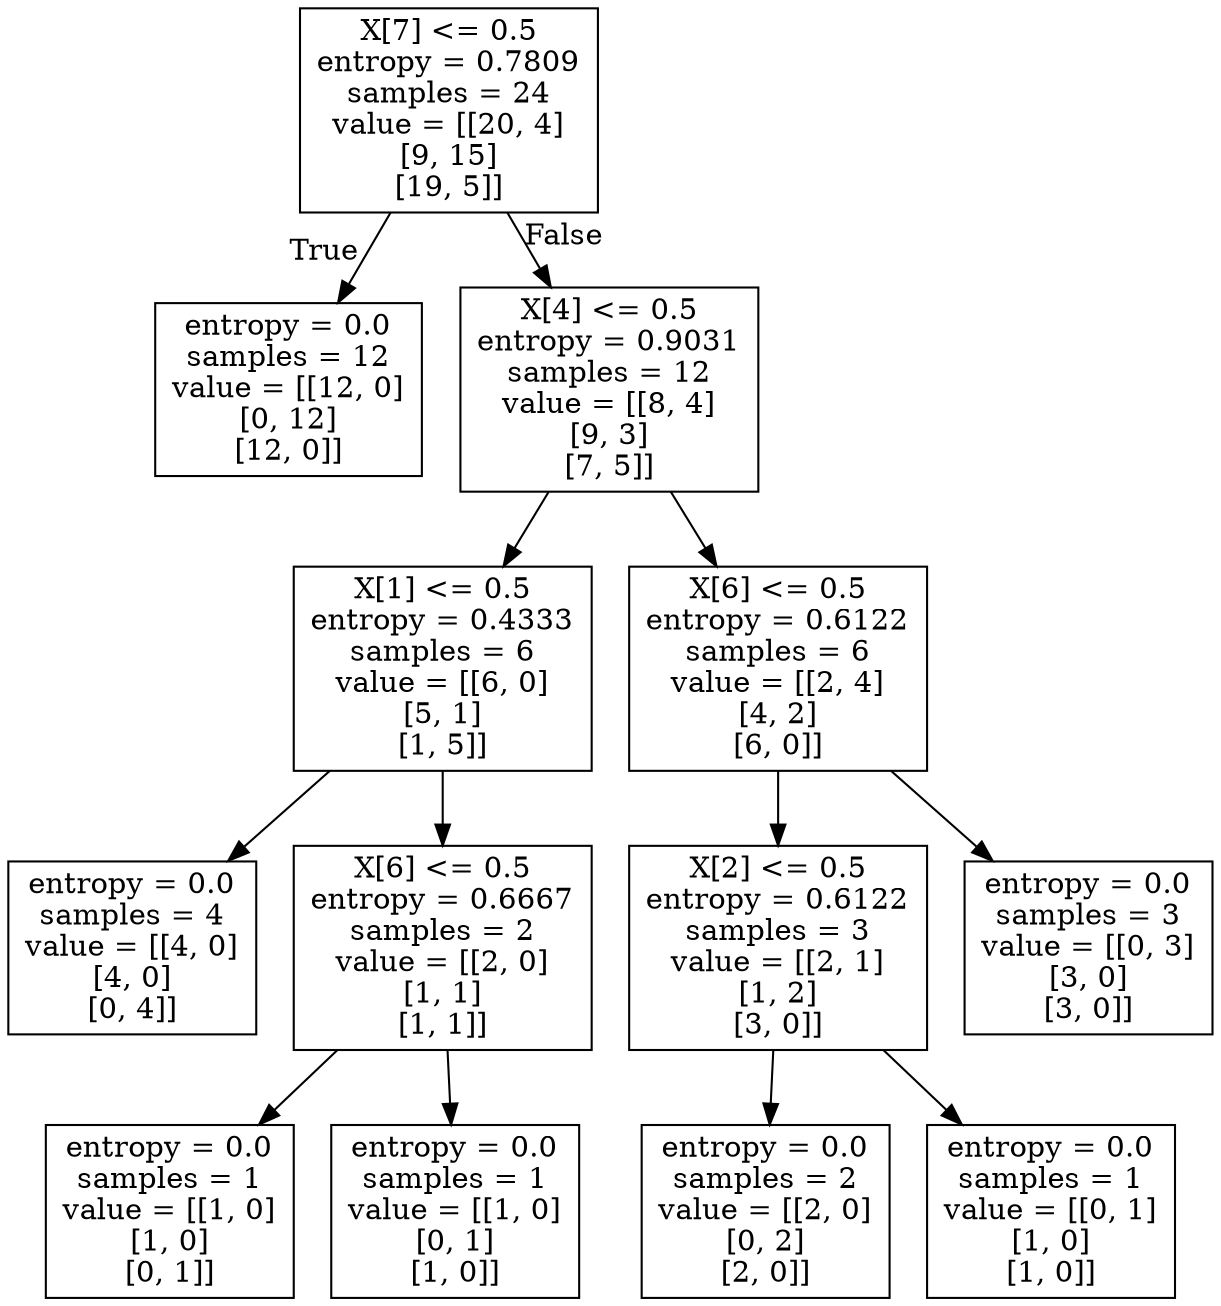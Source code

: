 digraph Tree {
node [shape=box] ;
0 [label="X[7] <= 0.5\nentropy = 0.7809\nsamples = 24\nvalue = [[20, 4]\n[9, 15]\n[19, 5]]"] ;
1 [label="entropy = 0.0\nsamples = 12\nvalue = [[12, 0]\n[0, 12]\n[12, 0]]"] ;
0 -> 1 [labeldistance=2.5, labelangle=45, headlabel="True"] ;
2 [label="X[4] <= 0.5\nentropy = 0.9031\nsamples = 12\nvalue = [[8, 4]\n[9, 3]\n[7, 5]]"] ;
0 -> 2 [labeldistance=2.5, labelangle=-45, headlabel="False"] ;
3 [label="X[1] <= 0.5\nentropy = 0.4333\nsamples = 6\nvalue = [[6, 0]\n[5, 1]\n[1, 5]]"] ;
2 -> 3 ;
4 [label="entropy = 0.0\nsamples = 4\nvalue = [[4, 0]\n[4, 0]\n[0, 4]]"] ;
3 -> 4 ;
5 [label="X[6] <= 0.5\nentropy = 0.6667\nsamples = 2\nvalue = [[2, 0]\n[1, 1]\n[1, 1]]"] ;
3 -> 5 ;
6 [label="entropy = 0.0\nsamples = 1\nvalue = [[1, 0]\n[1, 0]\n[0, 1]]"] ;
5 -> 6 ;
7 [label="entropy = 0.0\nsamples = 1\nvalue = [[1, 0]\n[0, 1]\n[1, 0]]"] ;
5 -> 7 ;
8 [label="X[6] <= 0.5\nentropy = 0.6122\nsamples = 6\nvalue = [[2, 4]\n[4, 2]\n[6, 0]]"] ;
2 -> 8 ;
9 [label="X[2] <= 0.5\nentropy = 0.6122\nsamples = 3\nvalue = [[2, 1]\n[1, 2]\n[3, 0]]"] ;
8 -> 9 ;
10 [label="entropy = 0.0\nsamples = 2\nvalue = [[2, 0]\n[0, 2]\n[2, 0]]"] ;
9 -> 10 ;
11 [label="entropy = 0.0\nsamples = 1\nvalue = [[0, 1]\n[1, 0]\n[1, 0]]"] ;
9 -> 11 ;
12 [label="entropy = 0.0\nsamples = 3\nvalue = [[0, 3]\n[3, 0]\n[3, 0]]"] ;
8 -> 12 ;
}